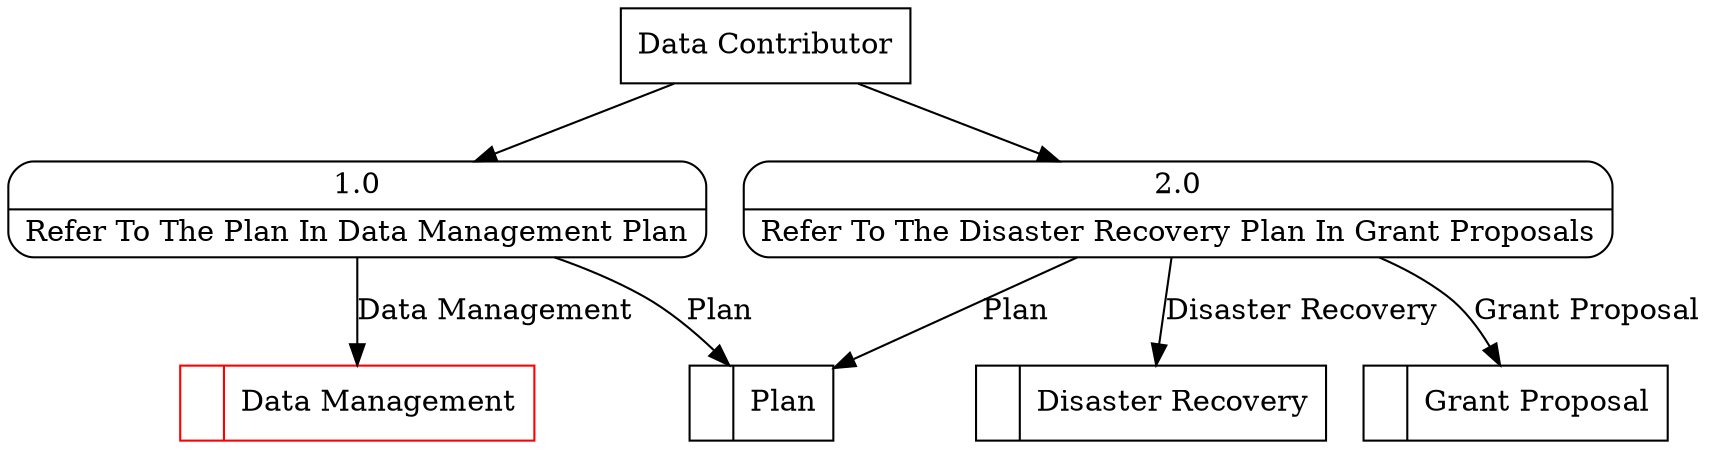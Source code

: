 digraph dfd2{ 
node[shape=record]
200 [label="<f0>  |<f1> Plan " ];
201 [label="<f0>  |<f1> Grant Proposal " ];
202 [label="<f0>  |<f1> Data Management " color=red];
203 [label="<f0>  |<f1> Disaster Recovery " ];
204 [label="Data Contributor" shape=box];
205 [label="{<f0> 1.0|<f1> Refer To The Plan In Data Management Plan }" shape=Mrecord];
206 [label="{<f0> 2.0|<f1> Refer To The Disaster Recovery Plan In Grant Proposals }" shape=Mrecord];
204 -> 205
204 -> 206
205 -> 200 [label="Plan"]
206 -> 201 [label="Grant Proposal"]
206 -> 200 [label="Plan"]
205 -> 202 [label="Data Management"]
206 -> 203 [label="Disaster Recovery"]
}